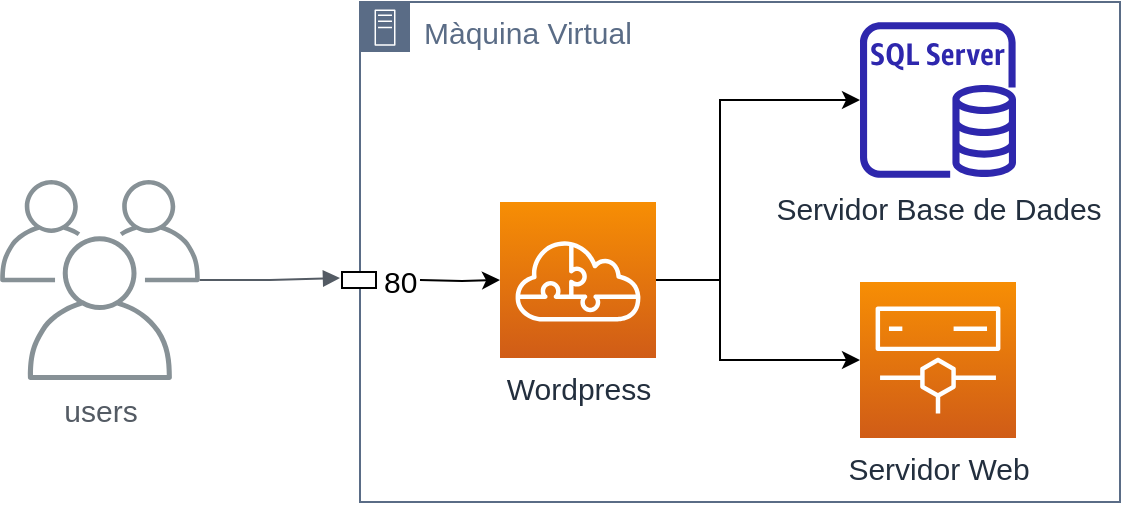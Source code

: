 <mxfile version="21.6.8" type="device">
  <diagram id="7BS8W2Eh7hPiAfmex7UW" name="monolitic">
    <mxGraphModel dx="1420" dy="840" grid="1" gridSize="10" guides="1" tooltips="1" connect="1" arrows="1" fold="1" page="1" pageScale="1" pageWidth="827" pageHeight="1169" math="0" shadow="0">
      <root>
        <mxCell id="0" />
        <mxCell id="1" parent="0" />
        <mxCell id="gs3cca02H7_guCa9z_B3-4" value="Màquina Virtual" style="points=[[0,0],[0.25,0],[0.5,0],[0.75,0],[1,0],[1,0.25],[1,0.5],[1,0.75],[1,1],[0.75,1],[0.5,1],[0.25,1],[0,1],[0,0.75],[0,0.5],[0,0.25]];outlineConnect=0;gradientColor=none;html=1;whiteSpace=wrap;fontSize=15;fontStyle=0;container=1;pointerEvents=0;collapsible=0;recursiveResize=0;shape=mxgraph.aws4.group;grIcon=mxgraph.aws4.group_on_premise;strokeColor=#5A6C86;fillColor=none;verticalAlign=top;align=left;spacingLeft=30;fontColor=#5A6C86;dashed=0;" vertex="1" parent="1">
          <mxGeometry x="440" y="20" width="380" height="250" as="geometry" />
        </mxCell>
        <mxCell id="gs3cca02H7_guCa9z_B3-1" value="Wordpress" style="sketch=0;points=[[0,0,0],[0.25,0,0],[0.5,0,0],[0.75,0,0],[1,0,0],[0,1,0],[0.25,1,0],[0.5,1,0],[0.75,1,0],[1,1,0],[0,0.25,0],[0,0.5,0],[0,0.75,0],[1,0.25,0],[1,0.5,0],[1,0.75,0]];outlineConnect=0;fontColor=#232F3E;gradientColor=#F78E04;gradientDirection=north;fillColor=#D05C17;strokeColor=#ffffff;dashed=0;verticalLabelPosition=bottom;verticalAlign=top;align=center;html=1;fontSize=15;fontStyle=0;aspect=fixed;shape=mxgraph.aws4.resourceIcon;resIcon=mxgraph.aws4.serverless_application_repository;" vertex="1" parent="gs3cca02H7_guCa9z_B3-4">
          <mxGeometry x="70" y="100" width="78" height="78" as="geometry" />
        </mxCell>
        <mxCell id="gs3cca02H7_guCa9z_B3-3" value="Servidor Base de Dades" style="sketch=0;outlineConnect=0;fontColor=#232F3E;gradientColor=none;fillColor=#2E27AD;strokeColor=none;dashed=0;verticalLabelPosition=bottom;verticalAlign=top;align=center;html=1;fontSize=15;fontStyle=0;aspect=fixed;pointerEvents=1;shape=mxgraph.aws4.rds_sql_server_instance;" vertex="1" parent="gs3cca02H7_guCa9z_B3-4">
          <mxGeometry x="250" y="10" width="78" height="78" as="geometry" />
        </mxCell>
        <mxCell id="gs3cca02H7_guCa9z_B3-13" style="edgeStyle=orthogonalEdgeStyle;rounded=0;orthogonalLoop=1;jettySize=auto;html=1;fontSize=15;" edge="1" parent="gs3cca02H7_guCa9z_B3-4" source="gs3cca02H7_guCa9z_B3-1" target="gs3cca02H7_guCa9z_B3-3">
          <mxGeometry relative="1" as="geometry">
            <Array as="points">
              <mxPoint x="180" y="139" />
              <mxPoint x="180" y="49" />
            </Array>
          </mxGeometry>
        </mxCell>
        <mxCell id="gs3cca02H7_guCa9z_B3-2" value="Servidor Web" style="sketch=0;points=[[0,0,0],[0.25,0,0],[0.5,0,0],[0.75,0,0],[1,0,0],[0,1,0],[0.25,1,0],[0.5,1,0],[0.75,1,0],[1,1,0],[0,0.25,0],[0,0.5,0],[0,0.75,0],[1,0.25,0],[1,0.5,0],[1,0.75,0]];outlineConnect=0;fontColor=#232F3E;gradientColor=#F78E04;gradientDirection=north;fillColor=#D05C17;strokeColor=#ffffff;dashed=0;verticalLabelPosition=bottom;verticalAlign=top;align=center;html=1;fontSize=15;fontStyle=0;aspect=fixed;shape=mxgraph.aws4.resourceIcon;resIcon=mxgraph.aws4.elemental;" vertex="1" parent="gs3cca02H7_guCa9z_B3-4">
          <mxGeometry x="250" y="140" width="78" height="78" as="geometry" />
        </mxCell>
        <mxCell id="gs3cca02H7_guCa9z_B3-14" style="edgeStyle=orthogonalEdgeStyle;rounded=0;orthogonalLoop=1;jettySize=auto;html=1;fontSize=15;" edge="1" parent="gs3cca02H7_guCa9z_B3-4" source="gs3cca02H7_guCa9z_B3-1" target="gs3cca02H7_guCa9z_B3-2">
          <mxGeometry relative="1" as="geometry">
            <Array as="points">
              <mxPoint x="180" y="139" />
              <mxPoint x="180" y="179" />
            </Array>
          </mxGeometry>
        </mxCell>
        <mxCell id="gs3cca02H7_guCa9z_B3-5" value="users" style="sketch=0;outlineConnect=0;gradientColor=none;fontColor=#545B64;strokeColor=none;fillColor=#879196;dashed=0;verticalLabelPosition=bottom;verticalAlign=top;align=center;html=1;fontSize=15;fontStyle=0;aspect=fixed;shape=mxgraph.aws4.illustration_users;pointerEvents=1" vertex="1" parent="1">
          <mxGeometry x="260" y="109" width="100" height="100" as="geometry" />
        </mxCell>
        <mxCell id="gs3cca02H7_guCa9z_B3-12" style="edgeStyle=orthogonalEdgeStyle;rounded=0;orthogonalLoop=1;jettySize=auto;html=1;fontSize=15;" edge="1" parent="1" target="gs3cca02H7_guCa9z_B3-1">
          <mxGeometry relative="1" as="geometry">
            <mxPoint x="470" y="159" as="sourcePoint" />
          </mxGeometry>
        </mxCell>
        <mxCell id="gs3cca02H7_guCa9z_B3-7" value="80" style="fontStyle=0;labelPosition=right;verticalLabelPosition=middle;align=left;verticalAlign=middle;spacingLeft=2;fontSize=15;" vertex="1" parent="1">
          <mxGeometry x="431" y="155" width="17" height="8" as="geometry" />
        </mxCell>
        <mxCell id="gs3cca02H7_guCa9z_B3-11" value="" style="edgeStyle=orthogonalEdgeStyle;html=1;endArrow=block;elbow=vertical;startArrow=none;endFill=1;strokeColor=#545B64;rounded=0;fontSize=15;" edge="1" parent="1" source="gs3cca02H7_guCa9z_B3-5">
          <mxGeometry width="100" relative="1" as="geometry">
            <mxPoint x="350" y="430" as="sourcePoint" />
            <mxPoint x="430" y="158" as="targetPoint" />
          </mxGeometry>
        </mxCell>
      </root>
    </mxGraphModel>
  </diagram>
</mxfile>
